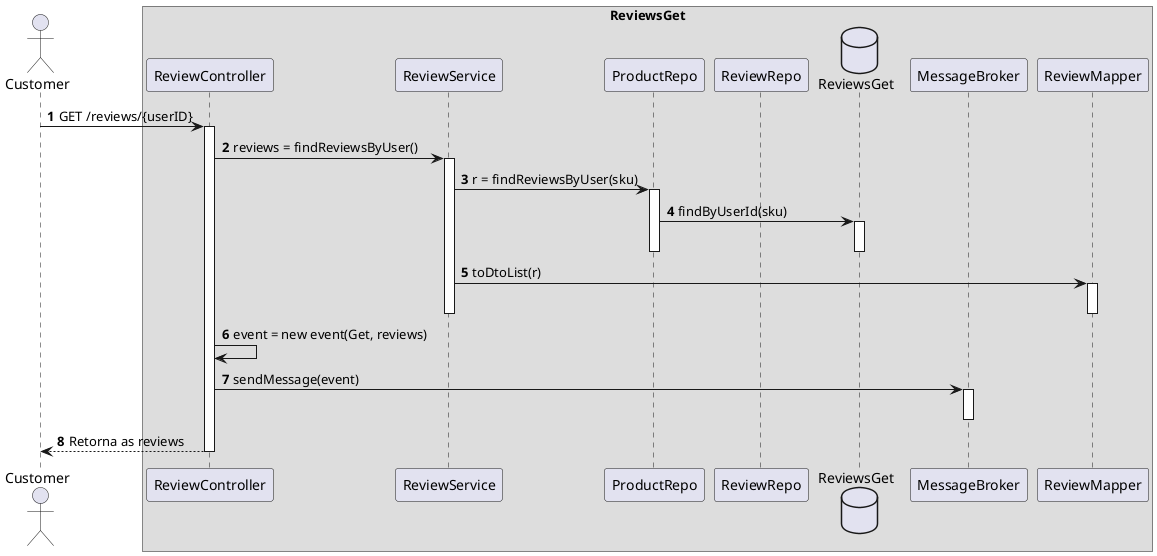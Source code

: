 @startuml
'https://plantuml.com/sequence-diagram

autonumber
actor Customer as USER
box "ReviewsGet"
participant "ReviewController" as CTRL
participant "ReviewService" as SERV
participant "ProductRepo" as REPO
participant "ReviewRepo" as REPO2
database "ReviewsGet" as DB
participant "MessageBroker" as MSG

USER -> CTRL : GET /reviews/{userID}
activate CTRL
    CTRL-> SERV : reviews = findReviewsByUser()
    activate SERV
        SERV -> REPO: r = findReviewsByUser(sku)
                activate REPO
                    REPO -> DB : findByUserId(sku)
                    activate DB
                    deactivate DB
                deactivate REPO
        SERV -> "ReviewMapper" : toDtoList(r)
            activate "ReviewMapper"
            deactivate "ReviewMapper"
    deactivate SERV
CTRL -> CTRL : event = new event(Get, reviews)
CTRL -> MSG : sendMessage(event)
    activate MSG
    deactivate MSG
CTRL --> USER : Retorna as reviews
deactivate CTRL
@enduml
